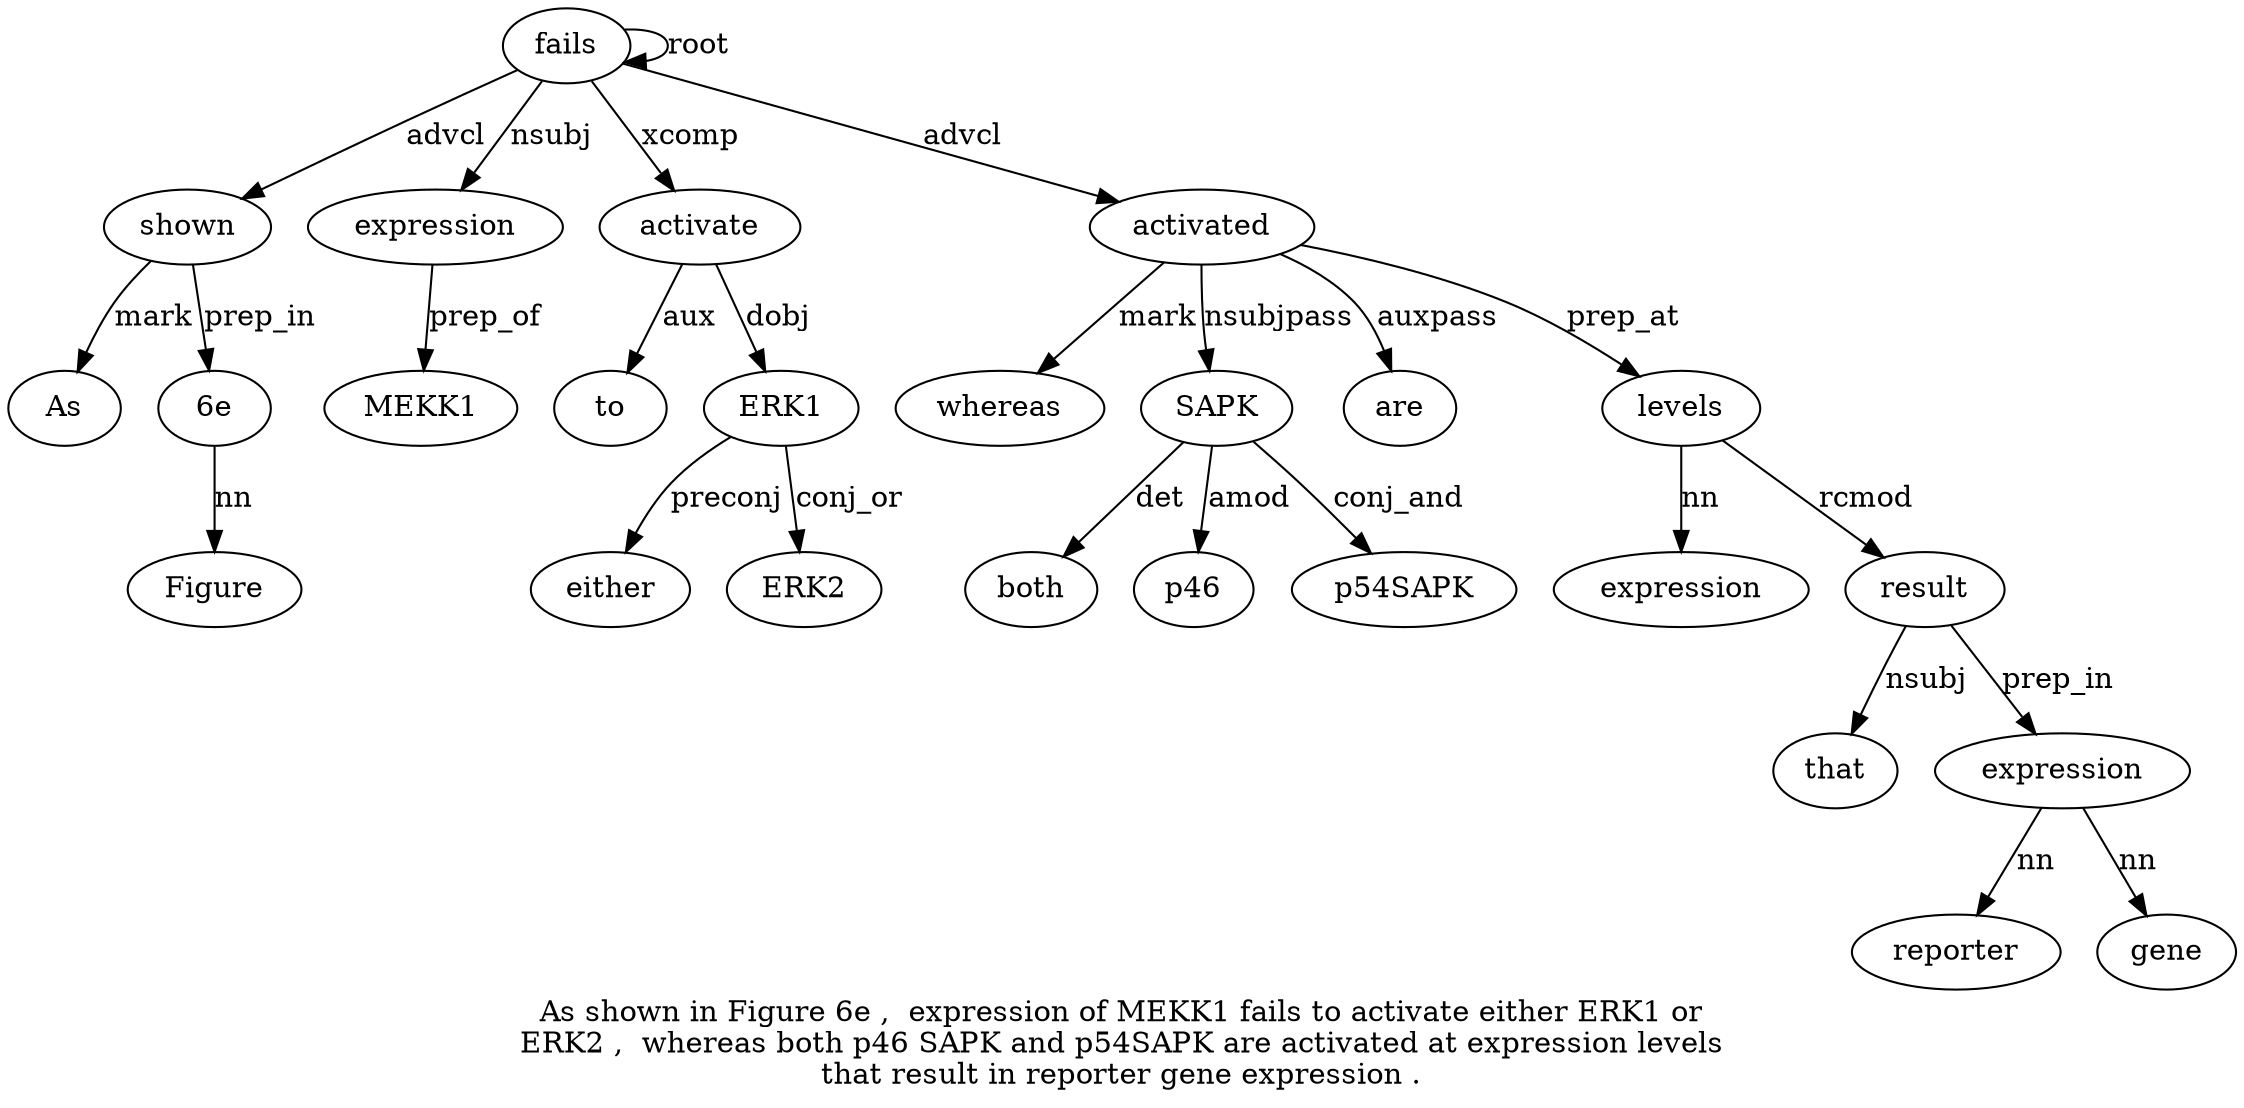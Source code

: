 digraph "As shown in Figure 6e ,  expression of MEKK1 fails to activate either ERK1 or ERK2 ,  whereas both p46 SAPK and p54SAPK are activated at expression levels that result in reporter gene expression ." {
label="As shown in Figure 6e ,  expression of MEKK1 fails to activate either ERK1 or
ERK2 ,  whereas both p46 SAPK and p54SAPK are activated at expression levels
that result in reporter gene expression .";
shown2 [style=filled, fillcolor=white, label=shown];
As1 [style=filled, fillcolor=white, label=As];
shown2 -> As1  [label=mark];
fails10 [style=filled, fillcolor=white, label=fails];
fails10 -> shown2  [label=advcl];
"6e5" [style=filled, fillcolor=white, label="6e"];
Figure4 [style=filled, fillcolor=white, label=Figure];
"6e5" -> Figure4  [label=nn];
shown2 -> "6e5"  [label=prep_in];
expression7 [style=filled, fillcolor=white, label=expression];
fails10 -> expression7  [label=nsubj];
MEKK19 [style=filled, fillcolor=white, label=MEKK1];
expression7 -> MEKK19  [label=prep_of];
fails10 -> fails10  [label=root];
activate12 [style=filled, fillcolor=white, label=activate];
to11 [style=filled, fillcolor=white, label=to];
activate12 -> to11  [label=aux];
fails10 -> activate12  [label=xcomp];
ERK114 [style=filled, fillcolor=white, label=ERK1];
either13 [style=filled, fillcolor=white, label=either];
ERK114 -> either13  [label=preconj];
activate12 -> ERK114  [label=dobj];
ERK216 [style=filled, fillcolor=white, label=ERK2];
ERK114 -> ERK216  [label=conj_or];
activated25 [style=filled, fillcolor=white, label=activated];
whereas18 [style=filled, fillcolor=white, label=whereas];
activated25 -> whereas18  [label=mark];
SAPK21 [style=filled, fillcolor=white, label=SAPK];
both19 [style=filled, fillcolor=white, label=both];
SAPK21 -> both19  [label=det];
p4620 [style=filled, fillcolor=white, label=p46];
SAPK21 -> p4620  [label=amod];
activated25 -> SAPK21  [label=nsubjpass];
p54SAPK23 [style=filled, fillcolor=white, label=p54SAPK];
SAPK21 -> p54SAPK23  [label=conj_and];
are24 [style=filled, fillcolor=white, label=are];
activated25 -> are24  [label=auxpass];
fails10 -> activated25  [label=advcl];
levels28 [style=filled, fillcolor=white, label=levels];
expression27 [style=filled, fillcolor=white, label=expression];
levels28 -> expression27  [label=nn];
activated25 -> levels28  [label=prep_at];
result30 [style=filled, fillcolor=white, label=result];
that29 [style=filled, fillcolor=white, label=that];
result30 -> that29  [label=nsubj];
levels28 -> result30  [label=rcmod];
expression34 [style=filled, fillcolor=white, label=expression];
reporter32 [style=filled, fillcolor=white, label=reporter];
expression34 -> reporter32  [label=nn];
gene33 [style=filled, fillcolor=white, label=gene];
expression34 -> gene33  [label=nn];
result30 -> expression34  [label=prep_in];
}
